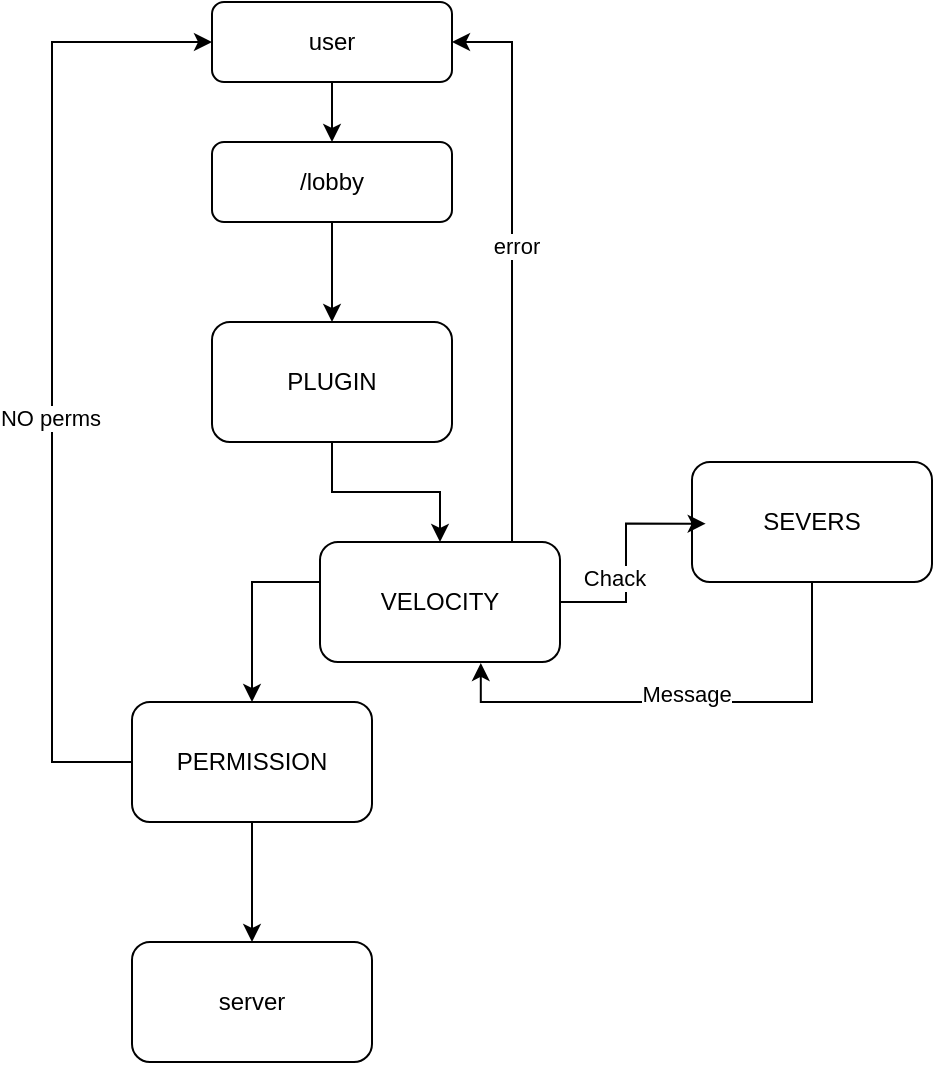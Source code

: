 <mxfile version="26.0.16">
  <diagram name="Seite-1" id="sihXfu-lFjJz-XsrYJUm">
    <mxGraphModel dx="1434" dy="746" grid="1" gridSize="10" guides="1" tooltips="1" connect="1" arrows="1" fold="1" page="1" pageScale="1" pageWidth="827" pageHeight="1169" math="0" shadow="0">
      <root>
        <mxCell id="0" />
        <mxCell id="1" parent="0" />
        <mxCell id="nmAbafUozAWk46EHChWK-4" value="" style="edgeStyle=orthogonalEdgeStyle;rounded=0;orthogonalLoop=1;jettySize=auto;html=1;" edge="1" parent="1" source="nmAbafUozAWk46EHChWK-1" target="nmAbafUozAWk46EHChWK-3">
          <mxGeometry relative="1" as="geometry" />
        </mxCell>
        <mxCell id="nmAbafUozAWk46EHChWK-1" value="/lobby" style="rounded=1;whiteSpace=wrap;html=1;" vertex="1" parent="1">
          <mxGeometry x="240" y="120" width="120" height="40" as="geometry" />
        </mxCell>
        <mxCell id="nmAbafUozAWk46EHChWK-6" style="edgeStyle=orthogonalEdgeStyle;rounded=0;orthogonalLoop=1;jettySize=auto;html=1;" edge="1" parent="1" source="nmAbafUozAWk46EHChWK-3" target="nmAbafUozAWk46EHChWK-5">
          <mxGeometry relative="1" as="geometry" />
        </mxCell>
        <mxCell id="nmAbafUozAWk46EHChWK-3" value="PLUGIN" style="rounded=1;whiteSpace=wrap;html=1;" vertex="1" parent="1">
          <mxGeometry x="240" y="210" width="120" height="60" as="geometry" />
        </mxCell>
        <mxCell id="nmAbafUozAWk46EHChWK-12" style="edgeStyle=orthogonalEdgeStyle;rounded=0;orthogonalLoop=1;jettySize=auto;html=1;" edge="1" parent="1">
          <mxGeometry relative="1" as="geometry">
            <mxPoint x="390.004" y="320" as="sourcePoint" />
            <mxPoint x="360" y="70" as="targetPoint" />
            <Array as="points">
              <mxPoint x="390" y="70" />
            </Array>
          </mxGeometry>
        </mxCell>
        <mxCell id="nmAbafUozAWk46EHChWK-13" value="error" style="edgeLabel;html=1;align=center;verticalAlign=middle;resizable=0;points=[];" vertex="1" connectable="0" parent="nmAbafUozAWk46EHChWK-12">
          <mxGeometry x="0.059" y="-2" relative="1" as="geometry">
            <mxPoint as="offset" />
          </mxGeometry>
        </mxCell>
        <mxCell id="nmAbafUozAWk46EHChWK-15" style="edgeStyle=orthogonalEdgeStyle;rounded=0;orthogonalLoop=1;jettySize=auto;html=1;" edge="1" parent="1" source="nmAbafUozAWk46EHChWK-5" target="nmAbafUozAWk46EHChWK-14">
          <mxGeometry relative="1" as="geometry">
            <Array as="points">
              <mxPoint x="260" y="340" />
            </Array>
          </mxGeometry>
        </mxCell>
        <mxCell id="nmAbafUozAWk46EHChWK-5" value="VELOCITY" style="rounded=1;whiteSpace=wrap;html=1;" vertex="1" parent="1">
          <mxGeometry x="294" y="320" width="120" height="60" as="geometry" />
        </mxCell>
        <mxCell id="nmAbafUozAWk46EHChWK-9" style="edgeStyle=orthogonalEdgeStyle;rounded=0;orthogonalLoop=1;jettySize=auto;html=1;entryX=0.67;entryY=1.008;entryDx=0;entryDy=0;entryPerimeter=0;" edge="1" parent="1" source="nmAbafUozAWk46EHChWK-7" target="nmAbafUozAWk46EHChWK-5">
          <mxGeometry relative="1" as="geometry">
            <mxPoint x="540.0" y="420" as="targetPoint" />
            <Array as="points">
              <mxPoint x="540" y="400" />
              <mxPoint x="374" y="400" />
            </Array>
          </mxGeometry>
        </mxCell>
        <mxCell id="nmAbafUozAWk46EHChWK-11" value="Message" style="edgeLabel;html=1;align=center;verticalAlign=middle;resizable=0;points=[];" vertex="1" connectable="0" parent="nmAbafUozAWk46EHChWK-9">
          <mxGeometry x="0.002" y="-4" relative="1" as="geometry">
            <mxPoint as="offset" />
          </mxGeometry>
        </mxCell>
        <mxCell id="nmAbafUozAWk46EHChWK-7" value="SEVERS" style="rounded=1;whiteSpace=wrap;html=1;" vertex="1" parent="1">
          <mxGeometry x="480" y="280" width="120" height="60" as="geometry" />
        </mxCell>
        <mxCell id="nmAbafUozAWk46EHChWK-8" style="edgeStyle=orthogonalEdgeStyle;rounded=0;orthogonalLoop=1;jettySize=auto;html=1;entryX=0.057;entryY=0.514;entryDx=0;entryDy=0;entryPerimeter=0;" edge="1" parent="1" source="nmAbafUozAWk46EHChWK-5" target="nmAbafUozAWk46EHChWK-7">
          <mxGeometry relative="1" as="geometry" />
        </mxCell>
        <mxCell id="nmAbafUozAWk46EHChWK-10" value="Chack" style="edgeLabel;html=1;align=center;verticalAlign=middle;resizable=0;points=[];" vertex="1" connectable="0" parent="nmAbafUozAWk46EHChWK-8">
          <mxGeometry x="-0.192" y="6" relative="1" as="geometry">
            <mxPoint as="offset" />
          </mxGeometry>
        </mxCell>
        <mxCell id="nmAbafUozAWk46EHChWK-16" style="edgeStyle=orthogonalEdgeStyle;rounded=0;orthogonalLoop=1;jettySize=auto;html=1;" edge="1" parent="1" source="nmAbafUozAWk46EHChWK-14">
          <mxGeometry relative="1" as="geometry">
            <mxPoint x="240" y="70" as="targetPoint" />
            <Array as="points">
              <mxPoint x="160" y="430" />
              <mxPoint x="160" y="70" />
              <mxPoint x="240" y="70" />
            </Array>
          </mxGeometry>
        </mxCell>
        <mxCell id="nmAbafUozAWk46EHChWK-19" value="NO perms" style="edgeLabel;html=1;align=center;verticalAlign=middle;resizable=0;points=[];" vertex="1" connectable="0" parent="nmAbafUozAWk46EHChWK-16">
          <mxGeometry x="-0.116" y="1" relative="1" as="geometry">
            <mxPoint as="offset" />
          </mxGeometry>
        </mxCell>
        <mxCell id="nmAbafUozAWk46EHChWK-22" value="" style="edgeStyle=orthogonalEdgeStyle;rounded=0;orthogonalLoop=1;jettySize=auto;html=1;" edge="1" parent="1" source="nmAbafUozAWk46EHChWK-14" target="nmAbafUozAWk46EHChWK-21">
          <mxGeometry relative="1" as="geometry" />
        </mxCell>
        <mxCell id="nmAbafUozAWk46EHChWK-14" value="PERMISSION" style="rounded=1;whiteSpace=wrap;html=1;" vertex="1" parent="1">
          <mxGeometry x="200" y="400" width="120" height="60" as="geometry" />
        </mxCell>
        <mxCell id="nmAbafUozAWk46EHChWK-18" value="" style="edgeStyle=orthogonalEdgeStyle;rounded=0;orthogonalLoop=1;jettySize=auto;html=1;" edge="1" parent="1" source="nmAbafUozAWk46EHChWK-17" target="nmAbafUozAWk46EHChWK-1">
          <mxGeometry relative="1" as="geometry" />
        </mxCell>
        <mxCell id="nmAbafUozAWk46EHChWK-17" value="user" style="rounded=1;whiteSpace=wrap;html=1;" vertex="1" parent="1">
          <mxGeometry x="240" y="50" width="120" height="40" as="geometry" />
        </mxCell>
        <mxCell id="nmAbafUozAWk46EHChWK-21" value="server" style="rounded=1;whiteSpace=wrap;html=1;" vertex="1" parent="1">
          <mxGeometry x="200" y="520" width="120" height="60" as="geometry" />
        </mxCell>
      </root>
    </mxGraphModel>
  </diagram>
</mxfile>
